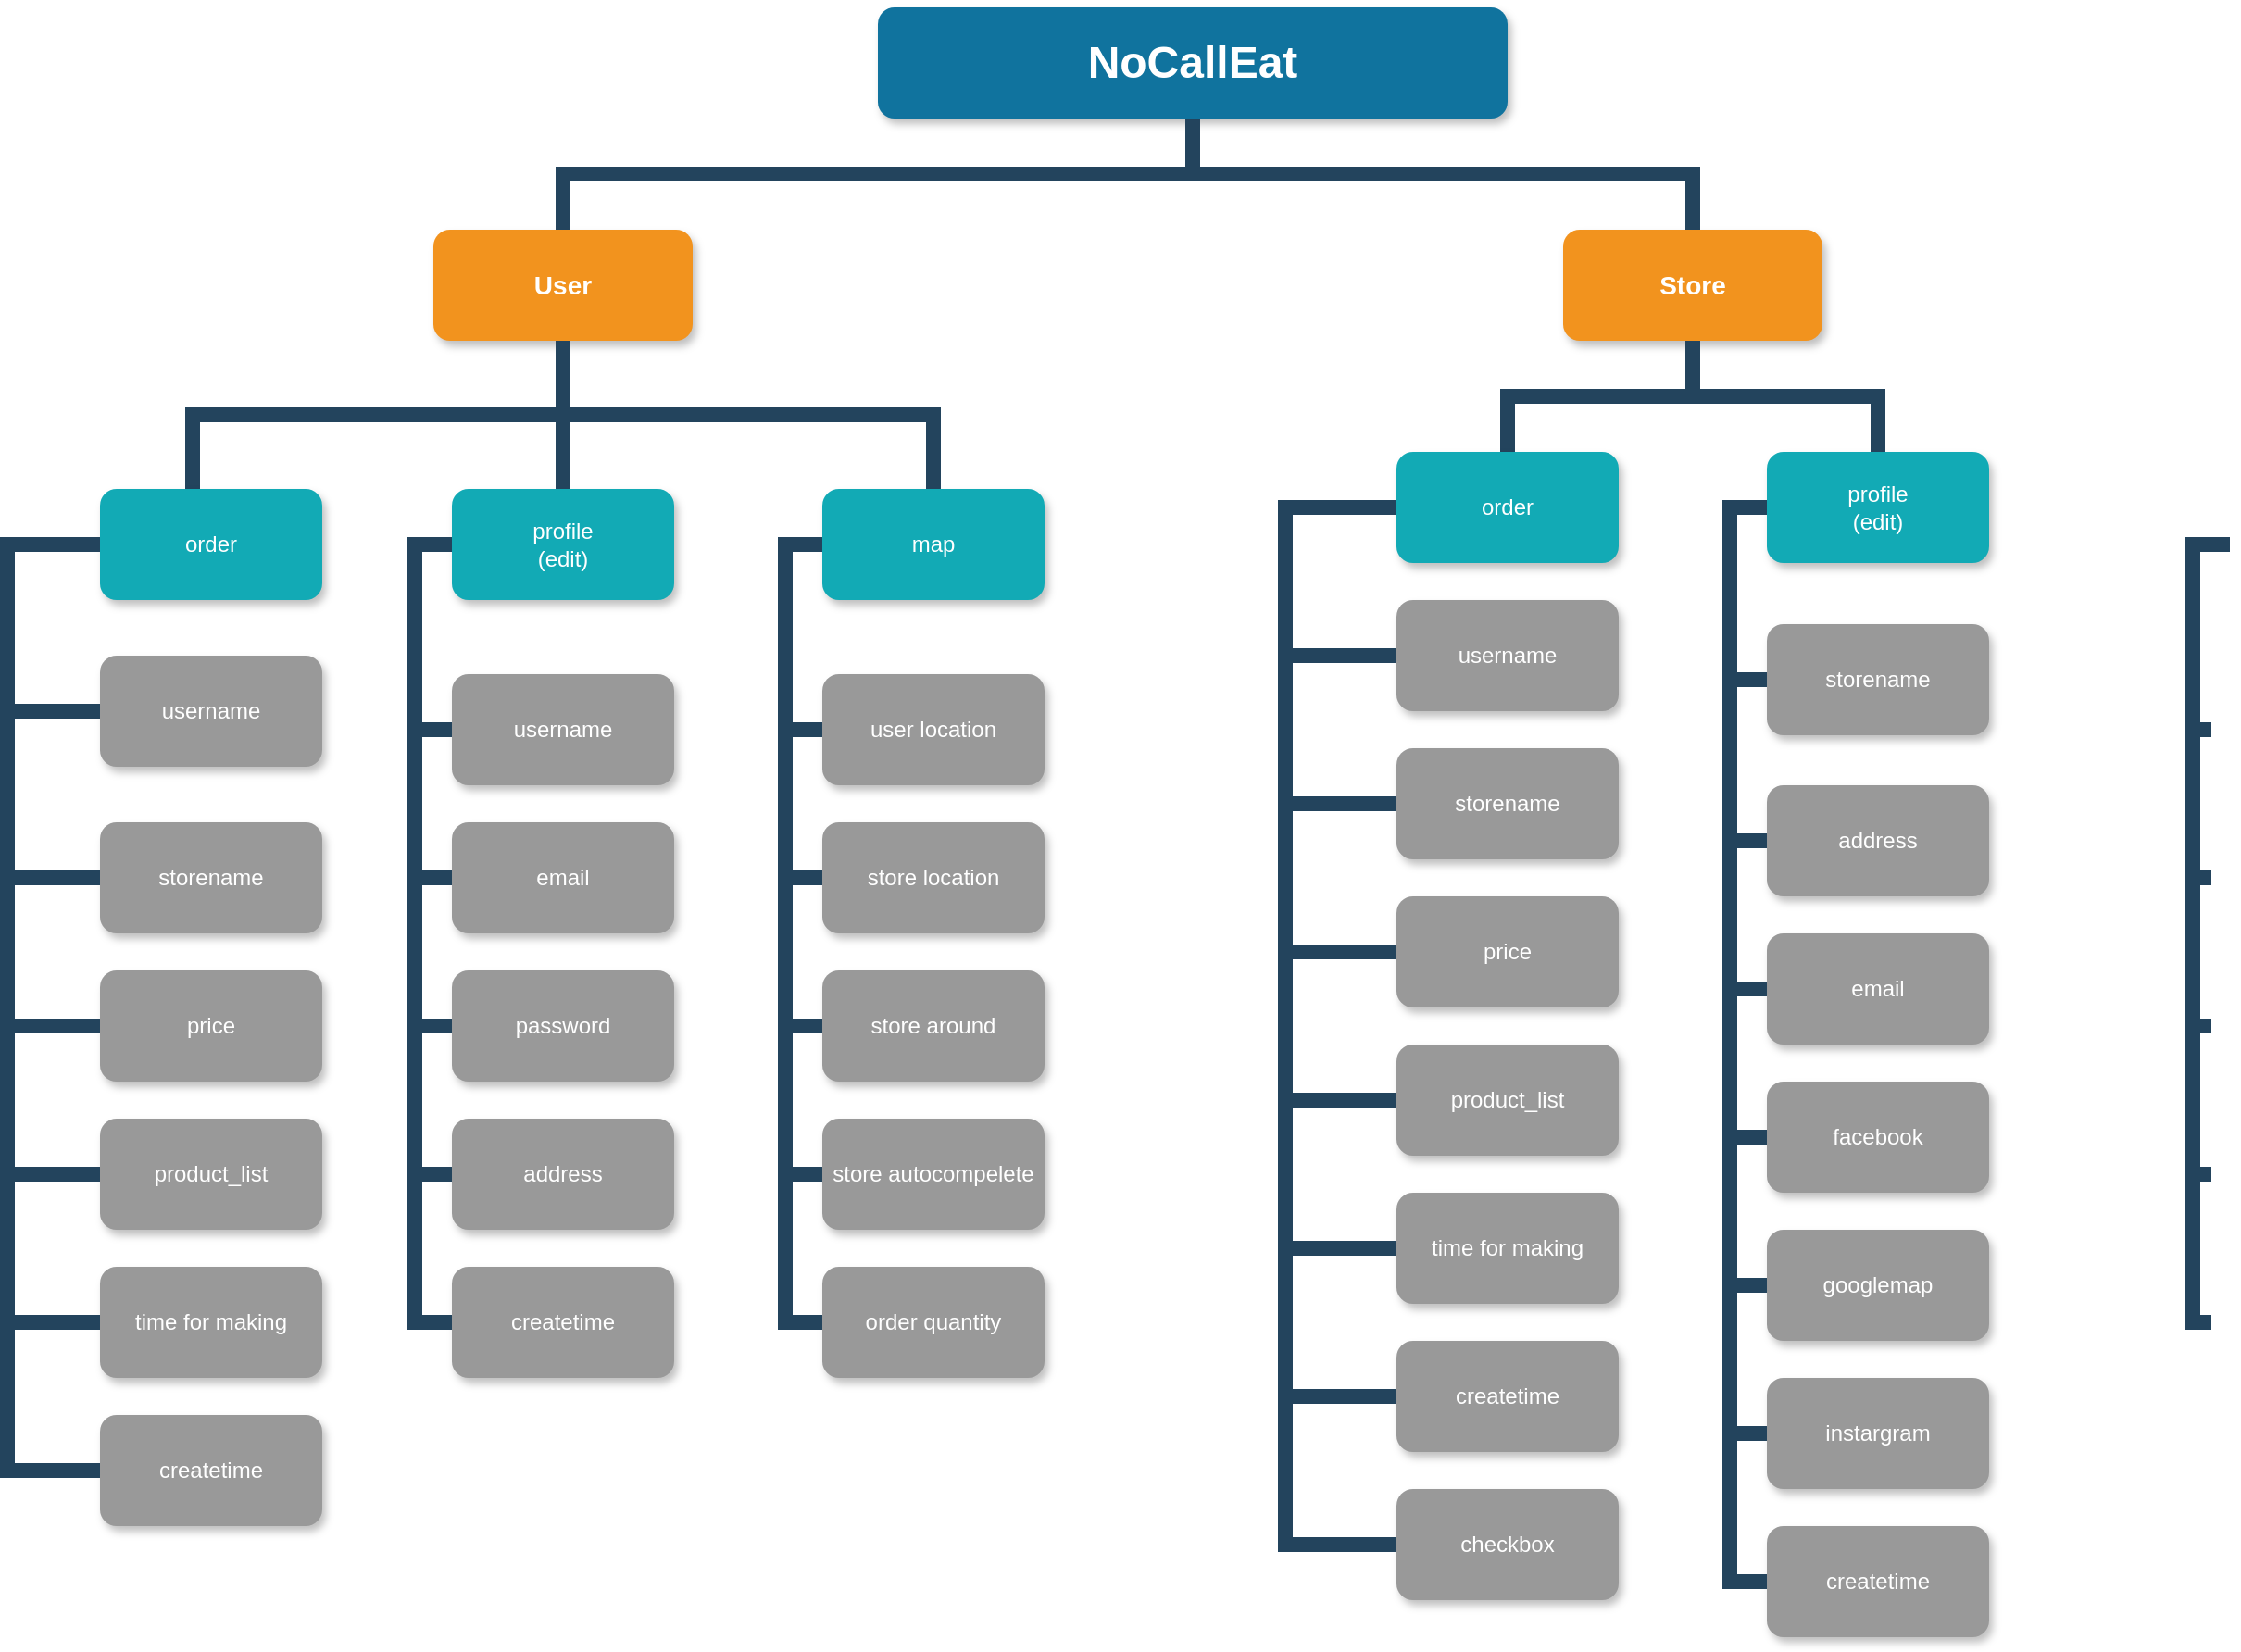 <mxfile version="20.4.0" type="device"><diagram name="Page-1" id="64c3da0e-402f-94eb-ee01-a36477274f13"><mxGraphModel dx="1422" dy="800" grid="1" gridSize="10" guides="1" tooltips="1" connect="1" arrows="1" fold="1" page="1" pageScale="1" pageWidth="1169" pageHeight="826" background="none" math="0" shadow="0"><root><mxCell id="0"/><mxCell id="1" parent="0"/><mxCell id="2" value="NoCallEat" style="whiteSpace=wrap;rounded=1;shadow=1;fillColor=#10739E;strokeColor=none;fontColor=#FFFFFF;fontStyle=1;fontSize=24" parent="1" vertex="1"><mxGeometry x="820" y="40" width="340" height="60" as="geometry"/></mxCell><mxCell id="6" value="User" style="whiteSpace=wrap;rounded=1;fillColor=#F2931E;strokeColor=none;shadow=1;fontColor=#FFFFFF;fontStyle=1;fontSize=14" parent="1" vertex="1"><mxGeometry x="580" y="160.0" width="140" height="60" as="geometry"/></mxCell><mxCell id="7" value="Store" style="whiteSpace=wrap;rounded=1;fillColor=#F2931E;strokeColor=none;shadow=1;fontColor=#FFFFFF;fontStyle=1;fontSize=14" parent="1" vertex="1"><mxGeometry x="1190" y="160.0" width="140" height="60" as="geometry"/></mxCell><mxCell id="133" value="profile&#10;(edit)" style="whiteSpace=wrap;rounded=1;fillColor=#12AAB5;strokeColor=none;shadow=1;fontColor=#FFFFFF;" parent="1" vertex="1"><mxGeometry x="590.0" y="300.0" width="120" height="60" as="geometry"/></mxCell><mxCell id="134" value="map" style="whiteSpace=wrap;rounded=1;fillColor=#12AAB5;strokeColor=none;shadow=1;fontColor=#FFFFFF;" parent="1" vertex="1"><mxGeometry x="790.0" y="300.0" width="120" height="60" as="geometry"/></mxCell><mxCell id="135" value="username" style="whiteSpace=wrap;rounded=1;fillColor=#999999;strokeColor=none;shadow=1;fontColor=#FFFFFF;fontStyle=0" parent="1" vertex="1"><mxGeometry x="590.0" y="400.0" width="120" height="60" as="geometry"/></mxCell><mxCell id="136" value="email" style="whiteSpace=wrap;rounded=1;fillColor=#999999;strokeColor=none;shadow=1;fontColor=#FFFFFF;fontStyle=0" parent="1" vertex="1"><mxGeometry x="590.0" y="480.0" width="120" height="60" as="geometry"/></mxCell><mxCell id="137" value="password" style="whiteSpace=wrap;rounded=1;fillColor=#999999;strokeColor=none;shadow=1;fontColor=#FFFFFF;fontStyle=0" parent="1" vertex="1"><mxGeometry x="590.0" y="560.0" width="120" height="60" as="geometry"/></mxCell><mxCell id="138" value="address" style="whiteSpace=wrap;rounded=1;fillColor=#999999;strokeColor=none;shadow=1;fontColor=#FFFFFF;fontStyle=0" parent="1" vertex="1"><mxGeometry x="590" y="640.0" width="120" height="60" as="geometry"/></mxCell><mxCell id="139" value="createtime" style="whiteSpace=wrap;rounded=1;fillColor=#999999;strokeColor=none;shadow=1;fontColor=#FFFFFF;fontStyle=0" parent="1" vertex="1"><mxGeometry x="590.0" y="720.0" width="120" height="60" as="geometry"/></mxCell><mxCell id="140" value="user location" style="whiteSpace=wrap;rounded=1;fillColor=#999999;strokeColor=none;shadow=1;fontColor=#FFFFFF;fontStyle=0" parent="1" vertex="1"><mxGeometry x="790.0" y="400.0" width="120" height="60" as="geometry"/></mxCell><mxCell id="141" value="store location" style="whiteSpace=wrap;rounded=1;fillColor=#999999;strokeColor=none;shadow=1;fontColor=#FFFFFF;fontStyle=0" parent="1" vertex="1"><mxGeometry x="790.0" y="480.0" width="120" height="60" as="geometry"/></mxCell><mxCell id="142" value="store around" style="whiteSpace=wrap;rounded=1;fillColor=#999999;strokeColor=none;shadow=1;fontColor=#FFFFFF;fontStyle=0" parent="1" vertex="1"><mxGeometry x="790.0" y="560.0" width="120" height="60" as="geometry"/></mxCell><mxCell id="143" value="store autocompelete" style="whiteSpace=wrap;rounded=1;fillColor=#999999;strokeColor=none;shadow=1;fontColor=#FFFFFF;fontStyle=0" parent="1" vertex="1"><mxGeometry x="790.0" y="640.0" width="120" height="60" as="geometry"/></mxCell><mxCell id="144" value="order quantity" style="whiteSpace=wrap;rounded=1;fillColor=#999999;strokeColor=none;shadow=1;fontColor=#FFFFFF;fontStyle=0" parent="1" vertex="1"><mxGeometry x="790.0" y="720.0" width="120" height="60" as="geometry"/></mxCell><mxCell id="145" value="" style="edgeStyle=elbowEdgeStyle;elbow=horizontal;rounded=0;fontColor=#000000;endArrow=none;endFill=0;strokeWidth=8;strokeColor=#23445D;" parent="1" source="133" target="135" edge="1"><mxGeometry width="100" height="100" relative="1" as="geometry"><mxPoint x="570" y="330.0" as="sourcePoint"/><mxPoint x="580.0" y="430" as="targetPoint"/><Array as="points"><mxPoint x="570" y="380"/></Array></mxGeometry></mxCell><mxCell id="146" value="" style="edgeStyle=elbowEdgeStyle;elbow=horizontal;rounded=0;fontColor=#000000;endArrow=none;endFill=0;strokeWidth=8;strokeColor=#23445D;" parent="1" source="133" target="136" edge="1"><mxGeometry width="100" height="100" relative="1" as="geometry"><mxPoint x="580" y="330" as="sourcePoint"/><mxPoint x="580.0" y="510" as="targetPoint"/><Array as="points"><mxPoint x="570" y="420"/></Array></mxGeometry></mxCell><mxCell id="147" value="" style="edgeStyle=elbowEdgeStyle;elbow=horizontal;rounded=0;fontColor=#000000;endArrow=none;endFill=0;strokeWidth=8;strokeColor=#23445D;" parent="1" source="133" target="139" edge="1"><mxGeometry width="100" height="100" relative="1" as="geometry"><mxPoint x="580" y="330" as="sourcePoint"/><mxPoint x="580" y="750" as="targetPoint"/><Array as="points"><mxPoint x="570" y="550"/></Array></mxGeometry></mxCell><mxCell id="148" value="" style="edgeStyle=elbowEdgeStyle;elbow=horizontal;rounded=0;fontColor=#000000;endArrow=none;endFill=0;strokeWidth=8;strokeColor=#23445D;" parent="1" source="133" target="138" edge="1"><mxGeometry width="100" height="100" relative="1" as="geometry"><mxPoint x="580" y="330" as="sourcePoint"/><mxPoint x="580" y="670" as="targetPoint"/><Array as="points"><mxPoint x="570" y="500"/></Array></mxGeometry></mxCell><mxCell id="149" value="" style="edgeStyle=elbowEdgeStyle;elbow=horizontal;rounded=0;fontColor=#000000;endArrow=none;endFill=0;strokeWidth=8;strokeColor=#23445D;" parent="1" source="133" target="137" edge="1"><mxGeometry width="100" height="100" relative="1" as="geometry"><mxPoint x="580" y="330" as="sourcePoint"/><mxPoint x="580.0" y="590" as="targetPoint"/><Array as="points"><mxPoint x="570" y="470"/></Array></mxGeometry></mxCell><mxCell id="150" value="" style="edgeStyle=elbowEdgeStyle;elbow=horizontal;rounded=0;fontColor=#000000;endArrow=none;endFill=0;strokeWidth=8;strokeColor=#23445D;" parent="1" source="134" target="140" edge="1"><mxGeometry width="100" height="100" relative="1" as="geometry"><mxPoint x="760" y="330.0" as="sourcePoint"/><mxPoint x="770.0" y="430" as="targetPoint"/><Array as="points"><mxPoint x="770" y="380"/></Array></mxGeometry></mxCell><mxCell id="151" value="" style="edgeStyle=elbowEdgeStyle;elbow=horizontal;rounded=0;fontColor=#000000;endArrow=none;endFill=0;strokeWidth=8;strokeColor=#23445D;" parent="1" source="134" target="141" edge="1"><mxGeometry width="100" height="100" relative="1" as="geometry"><mxPoint x="770" y="330" as="sourcePoint"/><mxPoint x="770.0" y="510" as="targetPoint"/><Array as="points"><mxPoint x="770" y="420"/></Array></mxGeometry></mxCell><mxCell id="152" value="" style="edgeStyle=elbowEdgeStyle;elbow=horizontal;rounded=0;fontColor=#000000;endArrow=none;endFill=0;strokeWidth=8;strokeColor=#23445D;" parent="1" source="134" target="144" edge="1"><mxGeometry width="100" height="100" relative="1" as="geometry"><mxPoint x="770" y="330" as="sourcePoint"/><mxPoint x="770" y="750" as="targetPoint"/><Array as="points"><mxPoint x="770" y="540"/></Array></mxGeometry></mxCell><mxCell id="153" value="" style="edgeStyle=elbowEdgeStyle;elbow=horizontal;rounded=0;fontColor=#000000;endArrow=none;endFill=0;strokeWidth=8;strokeColor=#23445D;" parent="1" source="134" target="143" edge="1"><mxGeometry width="100" height="100" relative="1" as="geometry"><mxPoint x="770" y="330" as="sourcePoint"/><mxPoint x="770" y="670" as="targetPoint"/><Array as="points"><mxPoint x="770" y="500"/></Array></mxGeometry></mxCell><mxCell id="154" value="" style="edgeStyle=elbowEdgeStyle;elbow=horizontal;rounded=0;fontColor=#000000;endArrow=none;endFill=0;strokeWidth=8;strokeColor=#23445D;" parent="1" source="134" target="142" edge="1"><mxGeometry width="100" height="100" relative="1" as="geometry"><mxPoint x="770" y="330" as="sourcePoint"/><mxPoint x="770.0" y="590" as="targetPoint"/><Array as="points"><mxPoint x="770" y="470"/></Array></mxGeometry></mxCell><mxCell id="156" value="profile&#10;(edit)" style="whiteSpace=wrap;rounded=1;fillColor=#12AAB5;strokeColor=none;shadow=1;fontColor=#FFFFFF;" parent="1" vertex="1"><mxGeometry x="1300.0" y="280.0" width="120" height="60" as="geometry"/></mxCell><mxCell id="162" value="storename" style="whiteSpace=wrap;rounded=1;fillColor=#999999;strokeColor=none;shadow=1;fontColor=#FFFFFF;fontStyle=0" parent="1" vertex="1"><mxGeometry x="1300.0" y="373.0" width="120" height="60" as="geometry"/></mxCell><mxCell id="163" value="email" style="whiteSpace=wrap;rounded=1;fillColor=#999999;strokeColor=none;shadow=1;fontColor=#FFFFFF;fontStyle=0" parent="1" vertex="1"><mxGeometry x="1300.0" y="540.0" width="120" height="60" as="geometry"/></mxCell><mxCell id="164" value="facebook" style="whiteSpace=wrap;rounded=1;fillColor=#999999;strokeColor=none;shadow=1;fontColor=#FFFFFF;fontStyle=0" parent="1" vertex="1"><mxGeometry x="1300.0" y="620.0" width="120" height="60" as="geometry"/></mxCell><mxCell id="165" value="googlemap" style="whiteSpace=wrap;rounded=1;fillColor=#999999;strokeColor=none;shadow=1;fontColor=#FFFFFF;fontStyle=0" parent="1" vertex="1"><mxGeometry x="1300.0" y="700.0" width="120" height="60" as="geometry"/></mxCell><mxCell id="166" value="instargram" style="whiteSpace=wrap;rounded=1;fillColor=#999999;strokeColor=none;shadow=1;fontColor=#FFFFFF;fontStyle=0" parent="1" vertex="1"><mxGeometry x="1300.0" y="780.0" width="120" height="60" as="geometry"/></mxCell><mxCell id="172" value="" style="edgeStyle=elbowEdgeStyle;elbow=horizontal;rounded=0;fontColor=#000000;endArrow=none;endFill=0;strokeWidth=8;strokeColor=#23445D;" parent="1" source="156" target="162" edge="1"><mxGeometry width="100" height="100" relative="1" as="geometry"><mxPoint x="1270" y="320.0" as="sourcePoint"/><mxPoint x="1280.0" y="420.0" as="targetPoint"/><Array as="points"><mxPoint x="1280" y="370.0"/></Array></mxGeometry></mxCell><mxCell id="173" value="" style="edgeStyle=elbowEdgeStyle;elbow=horizontal;rounded=0;fontColor=#000000;endArrow=none;endFill=0;strokeWidth=8;strokeColor=#23445D;" parent="1" source="156" target="163" edge="1"><mxGeometry width="100" height="100" relative="1" as="geometry"><mxPoint x="1280" y="320.0" as="sourcePoint"/><mxPoint x="1280.0" y="500.0" as="targetPoint"/><Array as="points"><mxPoint x="1280" y="410.0"/></Array></mxGeometry></mxCell><mxCell id="174" value="" style="edgeStyle=elbowEdgeStyle;elbow=horizontal;rounded=0;fontColor=#000000;endArrow=none;endFill=0;strokeWidth=8;strokeColor=#23445D;" parent="1" source="156" target="166" edge="1"><mxGeometry width="100" height="100" relative="1" as="geometry"><mxPoint x="1280" y="320.0" as="sourcePoint"/><mxPoint x="1280" y="740.0" as="targetPoint"/><Array as="points"><mxPoint x="1280" y="530.0"/></Array></mxGeometry></mxCell><mxCell id="175" value="" style="edgeStyle=elbowEdgeStyle;elbow=horizontal;rounded=0;fontColor=#000000;endArrow=none;endFill=0;strokeWidth=8;strokeColor=#23445D;" parent="1" source="156" target="165" edge="1"><mxGeometry width="100" height="100" relative="1" as="geometry"><mxPoint x="1280" y="320.0" as="sourcePoint"/><mxPoint x="1280" y="660.0" as="targetPoint"/><Array as="points"><mxPoint x="1280" y="490.0"/></Array></mxGeometry></mxCell><mxCell id="176" value="" style="edgeStyle=elbowEdgeStyle;elbow=horizontal;rounded=0;fontColor=#000000;endArrow=none;endFill=0;strokeWidth=8;strokeColor=#23445D;" parent="1" source="156" target="164" edge="1"><mxGeometry width="100" height="100" relative="1" as="geometry"><mxPoint x="1280" y="320.0" as="sourcePoint"/><mxPoint x="1280.0" y="580.0" as="targetPoint"/><Array as="points"><mxPoint x="1280" y="460.0"/></Array></mxGeometry></mxCell><mxCell id="189" value="" style="edgeStyle=elbowEdgeStyle;elbow=horizontal;rounded=0;fontColor=#000000;endArrow=none;endFill=0;strokeWidth=8;strokeColor=#23445D;" parent="1" target="179" edge="1"><mxGeometry width="100" height="100" relative="1" as="geometry"><mxPoint x="1550" y="330" as="sourcePoint"/><mxPoint x="1540.0" y="430.0" as="targetPoint"/><Array as="points"><mxPoint x="1530" y="380.0"/></Array></mxGeometry></mxCell><mxCell id="190" value="" style="edgeStyle=elbowEdgeStyle;elbow=horizontal;rounded=0;fontColor=#000000;endArrow=none;endFill=0;strokeWidth=8;strokeColor=#23445D;" parent="1" target="180" edge="1"><mxGeometry width="100" height="100" relative="1" as="geometry"><mxPoint x="1550" y="330" as="sourcePoint"/><mxPoint x="1540.0" y="510.0" as="targetPoint"/><Array as="points"><mxPoint x="1530" y="420.0"/></Array></mxGeometry></mxCell><mxCell id="191" value="" style="edgeStyle=elbowEdgeStyle;elbow=horizontal;rounded=0;fontColor=#000000;endArrow=none;endFill=0;strokeWidth=8;strokeColor=#23445D;" parent="1" target="183" edge="1"><mxGeometry width="100" height="100" relative="1" as="geometry"><mxPoint x="1550" y="330" as="sourcePoint"/><mxPoint x="1540" y="750.0" as="targetPoint"/><Array as="points"><mxPoint x="1530" y="550.0"/></Array></mxGeometry></mxCell><mxCell id="192" value="" style="edgeStyle=elbowEdgeStyle;elbow=horizontal;rounded=0;fontColor=#000000;endArrow=none;endFill=0;strokeWidth=8;strokeColor=#23445D;" parent="1" target="182" edge="1"><mxGeometry width="100" height="100" relative="1" as="geometry"><mxPoint x="1550" y="330" as="sourcePoint"/><mxPoint x="1540" y="670.0" as="targetPoint"/><Array as="points"><mxPoint x="1530" y="500.0"/></Array></mxGeometry></mxCell><mxCell id="193" value="" style="edgeStyle=elbowEdgeStyle;elbow=horizontal;rounded=0;fontColor=#000000;endArrow=none;endFill=0;strokeWidth=8;strokeColor=#23445D;" parent="1" target="181" edge="1"><mxGeometry width="100" height="100" relative="1" as="geometry"><mxPoint x="1550" y="330" as="sourcePoint"/><mxPoint x="1540.0" y="590.0" as="targetPoint"/><Array as="points"><mxPoint x="1530" y="470.0"/></Array></mxGeometry></mxCell><mxCell id="221" value="" style="edgeStyle=elbowEdgeStyle;elbow=vertical;rounded=0;fontColor=#000000;endArrow=none;endFill=0;strokeWidth=8;strokeColor=#23445D;exitX=0.5;exitY=1;exitDx=0;exitDy=0;" parent="1" source="6" target="133" edge="1"><mxGeometry width="100" height="100" relative="1" as="geometry"><mxPoint x="560" y="270" as="sourcePoint"/><mxPoint x="660" y="170" as="targetPoint"/><Array as="points"><mxPoint x="650" y="260"/><mxPoint x="620" y="280"/><mxPoint x="720" y="260"/><mxPoint x="670" y="280"/></Array></mxGeometry></mxCell><mxCell id="222" value="" style="edgeStyle=elbowEdgeStyle;elbow=vertical;rounded=0;fontColor=#000000;endArrow=none;endFill=0;strokeWidth=8;strokeColor=#23445D;exitX=0.5;exitY=1;exitDx=0;exitDy=0;entryX=0.5;entryY=0;entryDx=0;entryDy=0;" parent="1" source="6" target="134" edge="1"><mxGeometry width="100" height="100" relative="1" as="geometry"><mxPoint x="810" y="280" as="sourcePoint"/><mxPoint x="910" y="180" as="targetPoint"/><Array as="points"><mxPoint x="800" y="260"/></Array></mxGeometry></mxCell><mxCell id="223" value="" style="edgeStyle=elbowEdgeStyle;elbow=vertical;rounded=0;fontColor=#000000;endArrow=none;endFill=0;strokeWidth=8;strokeColor=#23445D;exitX=0.5;exitY=1;exitDx=0;exitDy=0;" parent="1" source="7" edge="1"><mxGeometry width="100" height="100" relative="1" as="geometry"><mxPoint x="1260" y="290" as="sourcePoint"/><mxPoint x="1160" y="290.0" as="targetPoint"/><Array as="points"><mxPoint x="1210" y="250"/></Array></mxGeometry></mxCell><mxCell id="224" value="" style="edgeStyle=elbowEdgeStyle;elbow=vertical;rounded=0;fontColor=#000000;endArrow=none;endFill=0;strokeWidth=8;strokeColor=#23445D;exitX=0.5;exitY=1;exitDx=0;exitDy=0;" parent="1" source="7" edge="1"><mxGeometry width="100" height="100" relative="1" as="geometry"><mxPoint x="1350" y="280" as="sourcePoint"/><mxPoint x="1360" y="280" as="targetPoint"/><Array as="points"><mxPoint x="1310" y="250"/></Array></mxGeometry></mxCell><mxCell id="231" value="" style="edgeStyle=elbowEdgeStyle;elbow=vertical;rounded=0;fontColor=#000000;endArrow=none;endFill=0;strokeWidth=8;strokeColor=#23445D;" parent="1" source="2" target="6" edge="1"><mxGeometry width="100" height="100" relative="1" as="geometry"><mxPoint x="560" y="160" as="sourcePoint"/><mxPoint x="660" y="60" as="targetPoint"/></mxGeometry></mxCell><mxCell id="232" value="" style="edgeStyle=elbowEdgeStyle;elbow=vertical;rounded=0;fontColor=#000000;endArrow=none;endFill=0;strokeWidth=8;strokeColor=#23445D;exitX=0.5;exitY=1;exitDx=0;exitDy=0;" parent="1" source="2" target="7" edge="1"><mxGeometry width="100" height="100" relative="1" as="geometry"><mxPoint x="570" y="170" as="sourcePoint"/><mxPoint x="670" y="70" as="targetPoint"/><Array as="points"><mxPoint x="1050" y="130"/></Array></mxGeometry></mxCell><mxCell id="8iszj5BldddTAumoXzQX-234" value="" style="edgeStyle=elbowEdgeStyle;elbow=vertical;rounded=0;fontColor=#000000;endArrow=none;endFill=0;strokeWidth=8;strokeColor=#23445D;" edge="1" parent="1"><mxGeometry width="100" height="100" relative="1" as="geometry"><mxPoint x="660" y="260" as="sourcePoint"/><mxPoint x="450" y="300" as="targetPoint"/><Array as="points"><mxPoint x="360" y="260"/></Array></mxGeometry></mxCell><mxCell id="8iszj5BldddTAumoXzQX-235" value="order" style="whiteSpace=wrap;rounded=1;fillColor=#12AAB5;strokeColor=none;shadow=1;fontColor=#FFFFFF;" vertex="1" parent="1"><mxGeometry x="400.0" y="300.0" width="120" height="60" as="geometry"/></mxCell><mxCell id="8iszj5BldddTAumoXzQX-236" value="storename" style="whiteSpace=wrap;rounded=1;fillColor=#999999;strokeColor=none;shadow=1;fontColor=#FFFFFF;fontStyle=0" vertex="1" parent="1"><mxGeometry x="400.0" y="480.0" width="120" height="60" as="geometry"/></mxCell><mxCell id="8iszj5BldddTAumoXzQX-237" value="price" style="whiteSpace=wrap;rounded=1;fillColor=#999999;strokeColor=none;shadow=1;fontColor=#FFFFFF;fontStyle=0" vertex="1" parent="1"><mxGeometry x="400.0" y="560.0" width="120" height="60" as="geometry"/></mxCell><mxCell id="8iszj5BldddTAumoXzQX-238" value="product_list" style="whiteSpace=wrap;rounded=1;fillColor=#999999;strokeColor=none;shadow=1;fontColor=#FFFFFF;fontStyle=0" vertex="1" parent="1"><mxGeometry x="400.0" y="640.0" width="120" height="60" as="geometry"/></mxCell><mxCell id="8iszj5BldddTAumoXzQX-239" value="time for making" style="whiteSpace=wrap;rounded=1;fillColor=#999999;strokeColor=none;shadow=1;fontColor=#FFFFFF;fontStyle=0" vertex="1" parent="1"><mxGeometry x="400" y="720.0" width="120" height="60" as="geometry"/></mxCell><mxCell id="8iszj5BldddTAumoXzQX-240" value="createtime" style="whiteSpace=wrap;rounded=1;fillColor=#999999;strokeColor=none;shadow=1;fontColor=#FFFFFF;fontStyle=0" vertex="1" parent="1"><mxGeometry x="400.0" y="800.0" width="120" height="60" as="geometry"/></mxCell><mxCell id="8iszj5BldddTAumoXzQX-241" value="" style="edgeStyle=elbowEdgeStyle;elbow=horizontal;rounded=0;fontColor=#000000;endArrow=none;endFill=0;strokeWidth=8;strokeColor=#23445D;exitX=0;exitY=0.5;exitDx=0;exitDy=0;" edge="1" parent="1" source="8iszj5BldddTAumoXzQX-235" target="8iszj5BldddTAumoXzQX-236"><mxGeometry width="100" height="100" relative="1" as="geometry"><mxPoint x="600" y="330.0" as="sourcePoint"/><mxPoint x="610.0" y="430" as="targetPoint"/><Array as="points"><mxPoint x="350" y="350"/><mxPoint x="340" y="380"/><mxPoint x="600" y="380"/></Array></mxGeometry></mxCell><mxCell id="8iszj5BldddTAumoXzQX-242" value="" style="edgeStyle=elbowEdgeStyle;elbow=horizontal;rounded=0;fontColor=#000000;endArrow=none;endFill=0;strokeWidth=8;strokeColor=#23445D;" edge="1" parent="1" source="8iszj5BldddTAumoXzQX-235" target="8iszj5BldddTAumoXzQX-237"><mxGeometry width="100" height="100" relative="1" as="geometry"><mxPoint x="610" y="330" as="sourcePoint"/><mxPoint x="610.0" y="510" as="targetPoint"/><Array as="points"><mxPoint x="350" y="420"/><mxPoint x="350" y="350"/><mxPoint x="340" y="390"/><mxPoint x="600" y="420"/></Array></mxGeometry></mxCell><mxCell id="8iszj5BldddTAumoXzQX-243" value="" style="edgeStyle=elbowEdgeStyle;elbow=horizontal;rounded=0;fontColor=#000000;endArrow=none;endFill=0;strokeWidth=8;strokeColor=#23445D;" edge="1" parent="1" target="8iszj5BldddTAumoXzQX-240"><mxGeometry width="100" height="100" relative="1" as="geometry"><mxPoint x="400" y="330" as="sourcePoint"/><mxPoint x="610" y="750" as="targetPoint"/><Array as="points"><mxPoint x="350" y="340"/><mxPoint x="340" y="390"/><mxPoint x="600" y="550"/></Array></mxGeometry></mxCell><mxCell id="8iszj5BldddTAumoXzQX-244" value="" style="edgeStyle=elbowEdgeStyle;elbow=horizontal;rounded=0;fontColor=#000000;endArrow=none;endFill=0;strokeWidth=8;strokeColor=#23445D;" edge="1" parent="1" target="8iszj5BldddTAumoXzQX-239"><mxGeometry width="100" height="100" relative="1" as="geometry"><mxPoint x="400" y="330" as="sourcePoint"/><mxPoint x="610" y="670" as="targetPoint"/><Array as="points"><mxPoint x="350" y="350"/><mxPoint x="350" y="340"/><mxPoint x="340" y="380"/><mxPoint x="600" y="500"/></Array></mxGeometry></mxCell><mxCell id="8iszj5BldddTAumoXzQX-245" value="" style="edgeStyle=elbowEdgeStyle;elbow=horizontal;rounded=0;fontColor=#000000;endArrow=none;endFill=0;strokeWidth=8;strokeColor=#23445D;" edge="1" parent="1" source="8iszj5BldddTAumoXzQX-235" target="8iszj5BldddTAumoXzQX-238"><mxGeometry width="100" height="100" relative="1" as="geometry"><mxPoint x="610" y="330" as="sourcePoint"/><mxPoint x="610.0" y="590" as="targetPoint"/><Array as="points"><mxPoint x="350" y="330"/><mxPoint x="340" y="390"/><mxPoint x="600" y="470"/></Array></mxGeometry></mxCell><mxCell id="8iszj5BldddTAumoXzQX-246" value="order" style="whiteSpace=wrap;rounded=1;fillColor=#12AAB5;strokeColor=none;shadow=1;fontColor=#FFFFFF;" vertex="1" parent="1"><mxGeometry x="1100.0" y="280.0" width="120" height="60" as="geometry"/></mxCell><mxCell id="8iszj5BldddTAumoXzQX-247" value="storename" style="whiteSpace=wrap;rounded=1;fillColor=#999999;strokeColor=none;shadow=1;fontColor=#FFFFFF;fontStyle=0" vertex="1" parent="1"><mxGeometry x="1100.0" y="440.0" width="120" height="60" as="geometry"/></mxCell><mxCell id="8iszj5BldddTAumoXzQX-248" value="price" style="whiteSpace=wrap;rounded=1;fillColor=#999999;strokeColor=none;shadow=1;fontColor=#FFFFFF;fontStyle=0" vertex="1" parent="1"><mxGeometry x="1100" y="520" width="120" height="60" as="geometry"/></mxCell><mxCell id="8iszj5BldddTAumoXzQX-249" value="product_list" style="whiteSpace=wrap;rounded=1;fillColor=#999999;strokeColor=none;shadow=1;fontColor=#FFFFFF;fontStyle=0" vertex="1" parent="1"><mxGeometry x="1100.0" y="600.0" width="120" height="60" as="geometry"/></mxCell><mxCell id="8iszj5BldddTAumoXzQX-250" value="time for making" style="whiteSpace=wrap;rounded=1;fillColor=#999999;strokeColor=none;shadow=1;fontColor=#FFFFFF;fontStyle=0" vertex="1" parent="1"><mxGeometry x="1100" y="680.0" width="120" height="60" as="geometry"/></mxCell><mxCell id="8iszj5BldddTAumoXzQX-251" value="createtime" style="whiteSpace=wrap;rounded=1;fillColor=#999999;strokeColor=none;shadow=1;fontColor=#FFFFFF;fontStyle=0" vertex="1" parent="1"><mxGeometry x="1100" y="760.0" width="120" height="60" as="geometry"/></mxCell><mxCell id="8iszj5BldddTAumoXzQX-252" value="" style="edgeStyle=elbowEdgeStyle;elbow=horizontal;rounded=0;fontColor=#000000;endArrow=none;endFill=0;strokeWidth=8;strokeColor=#23445D;entryX=0;entryY=0.5;entryDx=0;entryDy=0;" edge="1" parent="1" source="8iszj5BldddTAumoXzQX-246" target="8iszj5BldddTAumoXzQX-247"><mxGeometry width="100" height="100" relative="1" as="geometry"><mxPoint x="1300" y="310.0" as="sourcePoint"/><mxPoint x="1310.0" y="410" as="targetPoint"/><Array as="points"><mxPoint x="1040" y="360"/><mxPoint x="1300" y="360"/></Array></mxGeometry></mxCell><mxCell id="8iszj5BldddTAumoXzQX-253" value="" style="edgeStyle=elbowEdgeStyle;elbow=horizontal;rounded=0;fontColor=#000000;endArrow=none;endFill=0;strokeWidth=8;strokeColor=#23445D;" edge="1" parent="1" source="8iszj5BldddTAumoXzQX-246" target="8iszj5BldddTAumoXzQX-248"><mxGeometry width="100" height="100" relative="1" as="geometry"><mxPoint x="1310" y="310" as="sourcePoint"/><mxPoint x="1310.0" y="490" as="targetPoint"/><Array as="points"><mxPoint x="1040" y="370"/><mxPoint x="1300" y="400"/></Array></mxGeometry></mxCell><mxCell id="8iszj5BldddTAumoXzQX-254" value="" style="edgeStyle=elbowEdgeStyle;elbow=horizontal;rounded=0;fontColor=#000000;endArrow=none;endFill=0;strokeWidth=8;strokeColor=#23445D;" edge="1" parent="1" source="8iszj5BldddTAumoXzQX-246" target="8iszj5BldddTAumoXzQX-251"><mxGeometry width="100" height="100" relative="1" as="geometry"><mxPoint x="1310" y="310" as="sourcePoint"/><mxPoint x="1310" y="730" as="targetPoint"/><Array as="points"><mxPoint x="1040" y="370"/><mxPoint x="1300" y="530"/></Array></mxGeometry></mxCell><mxCell id="8iszj5BldddTAumoXzQX-255" value="" style="edgeStyle=elbowEdgeStyle;elbow=horizontal;rounded=0;fontColor=#000000;endArrow=none;endFill=0;strokeWidth=8;strokeColor=#23445D;" edge="1" parent="1" source="8iszj5BldddTAumoXzQX-246" target="8iszj5BldddTAumoXzQX-250"><mxGeometry width="100" height="100" relative="1" as="geometry"><mxPoint x="1310" y="310" as="sourcePoint"/><mxPoint x="1310" y="650" as="targetPoint"/><Array as="points"><mxPoint x="1040" y="360"/><mxPoint x="1300" y="480"/></Array></mxGeometry></mxCell><mxCell id="8iszj5BldddTAumoXzQX-256" value="" style="edgeStyle=elbowEdgeStyle;elbow=horizontal;rounded=0;fontColor=#000000;endArrow=none;endFill=0;strokeWidth=8;strokeColor=#23445D;" edge="1" parent="1" source="8iszj5BldddTAumoXzQX-246" target="8iszj5BldddTAumoXzQX-249"><mxGeometry width="100" height="100" relative="1" as="geometry"><mxPoint x="1310" y="310" as="sourcePoint"/><mxPoint x="1310.0" y="570" as="targetPoint"/><Array as="points"><mxPoint x="1040" y="370"/><mxPoint x="1300" y="450"/></Array></mxGeometry></mxCell><mxCell id="8iszj5BldddTAumoXzQX-257" value="checkbox" style="whiteSpace=wrap;rounded=1;fillColor=#999999;strokeColor=none;shadow=1;fontColor=#FFFFFF;fontStyle=0" vertex="1" parent="1"><mxGeometry x="1100" y="840.0" width="120" height="60" as="geometry"/></mxCell><mxCell id="8iszj5BldddTAumoXzQX-259" value="" style="edgeStyle=elbowEdgeStyle;elbow=horizontal;rounded=0;fontColor=#000000;endArrow=none;endFill=0;strokeWidth=8;strokeColor=#23445D;entryX=0;entryY=0.5;entryDx=0;entryDy=0;exitX=0;exitY=0.5;exitDx=0;exitDy=0;" edge="1" parent="1" source="8iszj5BldddTAumoXzQX-246" target="8iszj5BldddTAumoXzQX-257"><mxGeometry width="100" height="100" relative="1" as="geometry"><mxPoint x="1100" y="570" as="sourcePoint"/><mxPoint x="1100" y="830" as="targetPoint"/><Array as="points"><mxPoint x="1040" y="630"/><mxPoint x="1300" y="710"/></Array></mxGeometry></mxCell><mxCell id="8iszj5BldddTAumoXzQX-260" value="address" style="whiteSpace=wrap;rounded=1;fillColor=#999999;strokeColor=none;shadow=1;fontColor=#FFFFFF;fontStyle=0" vertex="1" parent="1"><mxGeometry x="1300" y="460" width="120" height="60" as="geometry"/></mxCell><mxCell id="8iszj5BldddTAumoXzQX-262" value="" style="edgeStyle=elbowEdgeStyle;elbow=horizontal;rounded=0;fontColor=#000000;endArrow=none;endFill=0;strokeWidth=8;strokeColor=#23445D;entryX=0;entryY=0.5;entryDx=0;entryDy=0;exitX=0;exitY=0.5;exitDx=0;exitDy=0;" edge="1" parent="1" source="156" target="8iszj5BldddTAumoXzQX-260"><mxGeometry width="100" height="100" relative="1" as="geometry"><mxPoint x="1310" y="330.0" as="sourcePoint"/><mxPoint x="1310.0" y="670.0" as="targetPoint"/><Array as="points"><mxPoint x="1280" y="500"/></Array></mxGeometry></mxCell><mxCell id="8iszj5BldddTAumoXzQX-263" value="createtime" style="whiteSpace=wrap;rounded=1;fillColor=#999999;strokeColor=none;shadow=1;fontColor=#FFFFFF;fontStyle=0" vertex="1" parent="1"><mxGeometry x="1300" y="860.0" width="120" height="60" as="geometry"/></mxCell><mxCell id="8iszj5BldddTAumoXzQX-264" value="" style="edgeStyle=elbowEdgeStyle;elbow=horizontal;rounded=0;fontColor=#000000;endArrow=none;endFill=0;strokeWidth=8;strokeColor=#23445D;exitX=0;exitY=0.5;exitDx=0;exitDy=0;entryX=0;entryY=0.5;entryDx=0;entryDy=0;" edge="1" parent="1" source="156" target="8iszj5BldddTAumoXzQX-263"><mxGeometry width="100" height="100" relative="1" as="geometry"><mxPoint x="1310" y="330.0" as="sourcePoint"/><mxPoint x="1290" y="890" as="targetPoint"/><Array as="points"><mxPoint x="1280" y="580"/></Array></mxGeometry></mxCell><mxCell id="8iszj5BldddTAumoXzQX-265" value="username" style="whiteSpace=wrap;rounded=1;fillColor=#999999;strokeColor=none;shadow=1;fontColor=#FFFFFF;fontStyle=0" vertex="1" parent="1"><mxGeometry x="400.0" y="390.0" width="120" height="60" as="geometry"/></mxCell><mxCell id="8iszj5BldddTAumoXzQX-266" value="" style="edgeStyle=elbowEdgeStyle;elbow=horizontal;rounded=0;fontColor=#000000;endArrow=none;endFill=0;strokeWidth=8;strokeColor=#23445D;entryX=0;entryY=0.5;entryDx=0;entryDy=0;exitX=0;exitY=0.5;exitDx=0;exitDy=0;" edge="1" parent="1" source="8iszj5BldddTAumoXzQX-235" target="8iszj5BldddTAumoXzQX-265"><mxGeometry width="100" height="100" relative="1" as="geometry"><mxPoint x="410.0" y="340" as="sourcePoint"/><mxPoint x="410.0" y="680" as="targetPoint"/><Array as="points"><mxPoint x="350" y="430"/><mxPoint x="350" y="400"/><mxPoint x="610" y="480"/></Array></mxGeometry></mxCell><mxCell id="8iszj5BldddTAumoXzQX-267" value="username" style="whiteSpace=wrap;rounded=1;fillColor=#999999;strokeColor=none;shadow=1;fontColor=#FFFFFF;fontStyle=0" vertex="1" parent="1"><mxGeometry x="1100.0" y="360.0" width="120" height="60" as="geometry"/></mxCell><mxCell id="8iszj5BldddTAumoXzQX-268" value="" style="edgeStyle=elbowEdgeStyle;elbow=horizontal;rounded=0;fontColor=#000000;endArrow=none;endFill=0;strokeWidth=8;strokeColor=#23445D;entryX=0;entryY=0.5;entryDx=0;entryDy=0;exitX=0;exitY=0.5;exitDx=0;exitDy=0;" edge="1" parent="1" source="8iszj5BldddTAumoXzQX-246" target="8iszj5BldddTAumoXzQX-267"><mxGeometry width="100" height="100" relative="1" as="geometry"><mxPoint x="1110" y="320" as="sourcePoint"/><mxPoint x="1110" y="880" as="targetPoint"/><Array as="points"><mxPoint x="1040" y="600"/><mxPoint x="1310" y="720"/></Array></mxGeometry></mxCell></root></mxGraphModel></diagram></mxfile>